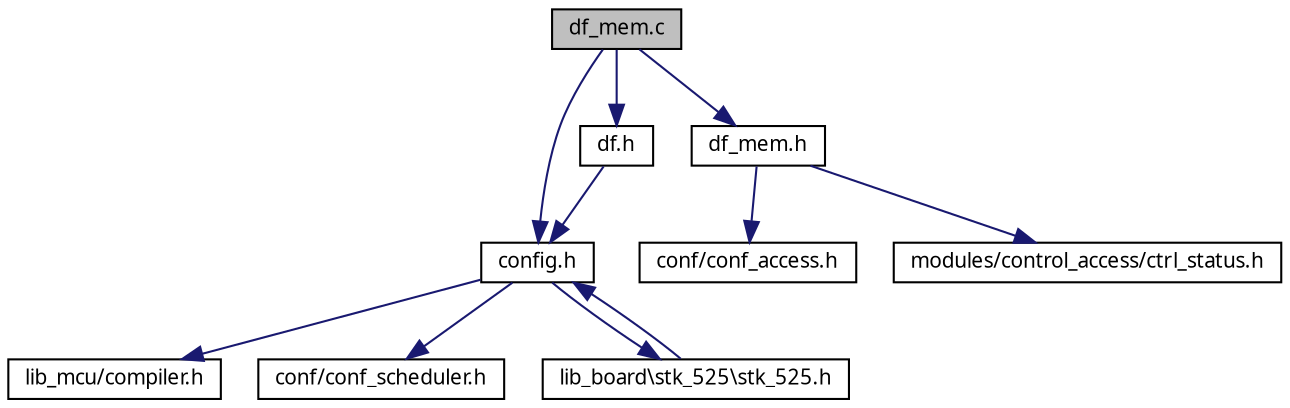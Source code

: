 digraph G
{
  edge [fontname="FreeSans.ttf",fontsize=10,labelfontname="FreeSans.ttf",labelfontsize=10];
  node [fontname="FreeSans.ttf",fontsize=10,shape=record];
  Node1 [label="df_mem.c",height=0.2,width=0.4,color="black", fillcolor="grey75", style="filled" fontcolor="black"];
  Node1 -> Node2 [color="midnightblue",fontsize=10,style="solid",fontname="FreeSans.ttf"];
  Node2 [label="config.h",height=0.2,width=0.4,color="black", fillcolor="white", style="filled",URL="$a00030.html"];
  Node2 -> Node3 [color="midnightblue",fontsize=10,style="solid",fontname="FreeSans.ttf"];
  Node3 [label="lib_mcu/compiler.h",height=0.2,width=0.4,color="black", fillcolor="white", style="filled",URL="$a00026.html"];
  Node2 -> Node4 [color="midnightblue",fontsize=10,style="solid",fontname="FreeSans.ttf"];
  Node4 [label="conf/conf_scheduler.h",height=0.2,width=0.4,color="black", fillcolor="white", style="filled",URL="$a00028.html"];
  Node2 -> Node5 [color="midnightblue",fontsize=10,style="solid",fontname="FreeSans.ttf"];
  Node5 [label="lib_board\\stk_525\\stk_525.h",height=0.2,width=0.4,color="black", fillcolor="white", style="filled",URL="$a00050.html"];
  Node5 -> Node2 [color="midnightblue",fontsize=10,style="solid",fontname="FreeSans.ttf"];
  Node1 -> Node6 [color="midnightblue",fontsize=10,style="solid",fontname="FreeSans.ttf"];
  Node6 [label="df_mem.h",height=0.2,width=0.4,color="black", fillcolor="white", style="filled",URL="$a00037.html"];
  Node6 -> Node7 [color="midnightblue",fontsize=10,style="solid",fontname="FreeSans.ttf"];
  Node7 [label="conf/conf_access.h",height=0.2,width=0.4,color="black", fillcolor="white", style="filled",URL="$a00027.html"];
  Node6 -> Node8 [color="midnightblue",fontsize=10,style="solid",fontname="FreeSans.ttf"];
  Node8 [label="modules/control_access/ctrl_status.h",height=0.2,width=0.4,color="black", fillcolor="white", style="filled",URL="$a00033.html"];
  Node1 -> Node9 [color="midnightblue",fontsize=10,style="solid",fontname="FreeSans.ttf"];
  Node9 [label="df.h",height=0.2,width=0.4,color="black", fillcolor="white", style="filled",URL="$a00035.html"];
  Node9 -> Node2 [color="midnightblue",fontsize=10,style="solid",fontname="FreeSans.ttf"];
}
